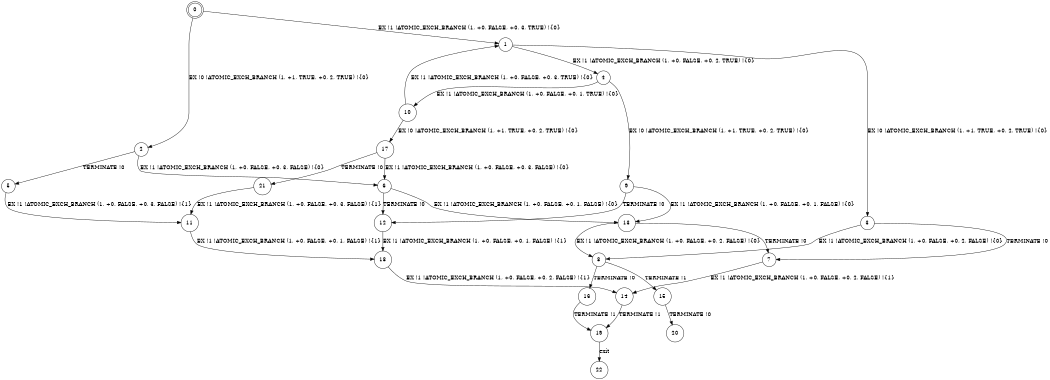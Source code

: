 digraph BCG {
size = "7, 10.5";
center = TRUE;
node [shape = circle];
0 [peripheries = 2];
0 -> 1 [label = "EX !1 !ATOMIC_EXCH_BRANCH (1, +0, FALSE, +0, 3, TRUE) !{0}"];
0 -> 2 [label = "EX !0 !ATOMIC_EXCH_BRANCH (1, +1, TRUE, +0, 2, TRUE) !{0}"];
1 -> 3 [label = "EX !0 !ATOMIC_EXCH_BRANCH (1, +1, TRUE, +0, 2, TRUE) !{0}"];
1 -> 4 [label = "EX !1 !ATOMIC_EXCH_BRANCH (1, +0, FALSE, +0, 2, TRUE) !{0}"];
2 -> 5 [label = "TERMINATE !0"];
2 -> 6 [label = "EX !1 !ATOMIC_EXCH_BRANCH (1, +0, FALSE, +0, 3, FALSE) !{0}"];
3 -> 7 [label = "TERMINATE !0"];
3 -> 8 [label = "EX !1 !ATOMIC_EXCH_BRANCH (1, +0, FALSE, +0, 2, FALSE) !{0}"];
4 -> 9 [label = "EX !0 !ATOMIC_EXCH_BRANCH (1, +1, TRUE, +0, 2, TRUE) !{0}"];
4 -> 10 [label = "EX !1 !ATOMIC_EXCH_BRANCH (1, +0, FALSE, +0, 1, TRUE) !{0}"];
5 -> 11 [label = "EX !1 !ATOMIC_EXCH_BRANCH (1, +0, FALSE, +0, 3, FALSE) !{1}"];
6 -> 12 [label = "TERMINATE !0"];
6 -> 13 [label = "EX !1 !ATOMIC_EXCH_BRANCH (1, +0, FALSE, +0, 1, FALSE) !{0}"];
7 -> 14 [label = "EX !1 !ATOMIC_EXCH_BRANCH (1, +0, FALSE, +0, 2, FALSE) !{1}"];
8 -> 15 [label = "TERMINATE !1"];
8 -> 16 [label = "TERMINATE !0"];
9 -> 12 [label = "TERMINATE !0"];
9 -> 13 [label = "EX !1 !ATOMIC_EXCH_BRANCH (1, +0, FALSE, +0, 1, FALSE) !{0}"];
10 -> 17 [label = "EX !0 !ATOMIC_EXCH_BRANCH (1, +1, TRUE, +0, 2, TRUE) !{0}"];
10 -> 1 [label = "EX !1 !ATOMIC_EXCH_BRANCH (1, +0, FALSE, +0, 3, TRUE) !{0}"];
11 -> 18 [label = "EX !1 !ATOMIC_EXCH_BRANCH (1, +0, FALSE, +0, 1, FALSE) !{1}"];
12 -> 18 [label = "EX !1 !ATOMIC_EXCH_BRANCH (1, +0, FALSE, +0, 1, FALSE) !{1}"];
13 -> 7 [label = "TERMINATE !0"];
13 -> 8 [label = "EX !1 !ATOMIC_EXCH_BRANCH (1, +0, FALSE, +0, 2, FALSE) !{0}"];
14 -> 19 [label = "TERMINATE !1"];
15 -> 20 [label = "TERMINATE !0"];
16 -> 19 [label = "TERMINATE !1"];
17 -> 21 [label = "TERMINATE !0"];
17 -> 6 [label = "EX !1 !ATOMIC_EXCH_BRANCH (1, +0, FALSE, +0, 3, FALSE) !{0}"];
18 -> 14 [label = "EX !1 !ATOMIC_EXCH_BRANCH (1, +0, FALSE, +0, 2, FALSE) !{1}"];
19 -> 22 [label = "exit"];
21 -> 11 [label = "EX !1 !ATOMIC_EXCH_BRANCH (1, +0, FALSE, +0, 3, FALSE) !{1}"];
}
